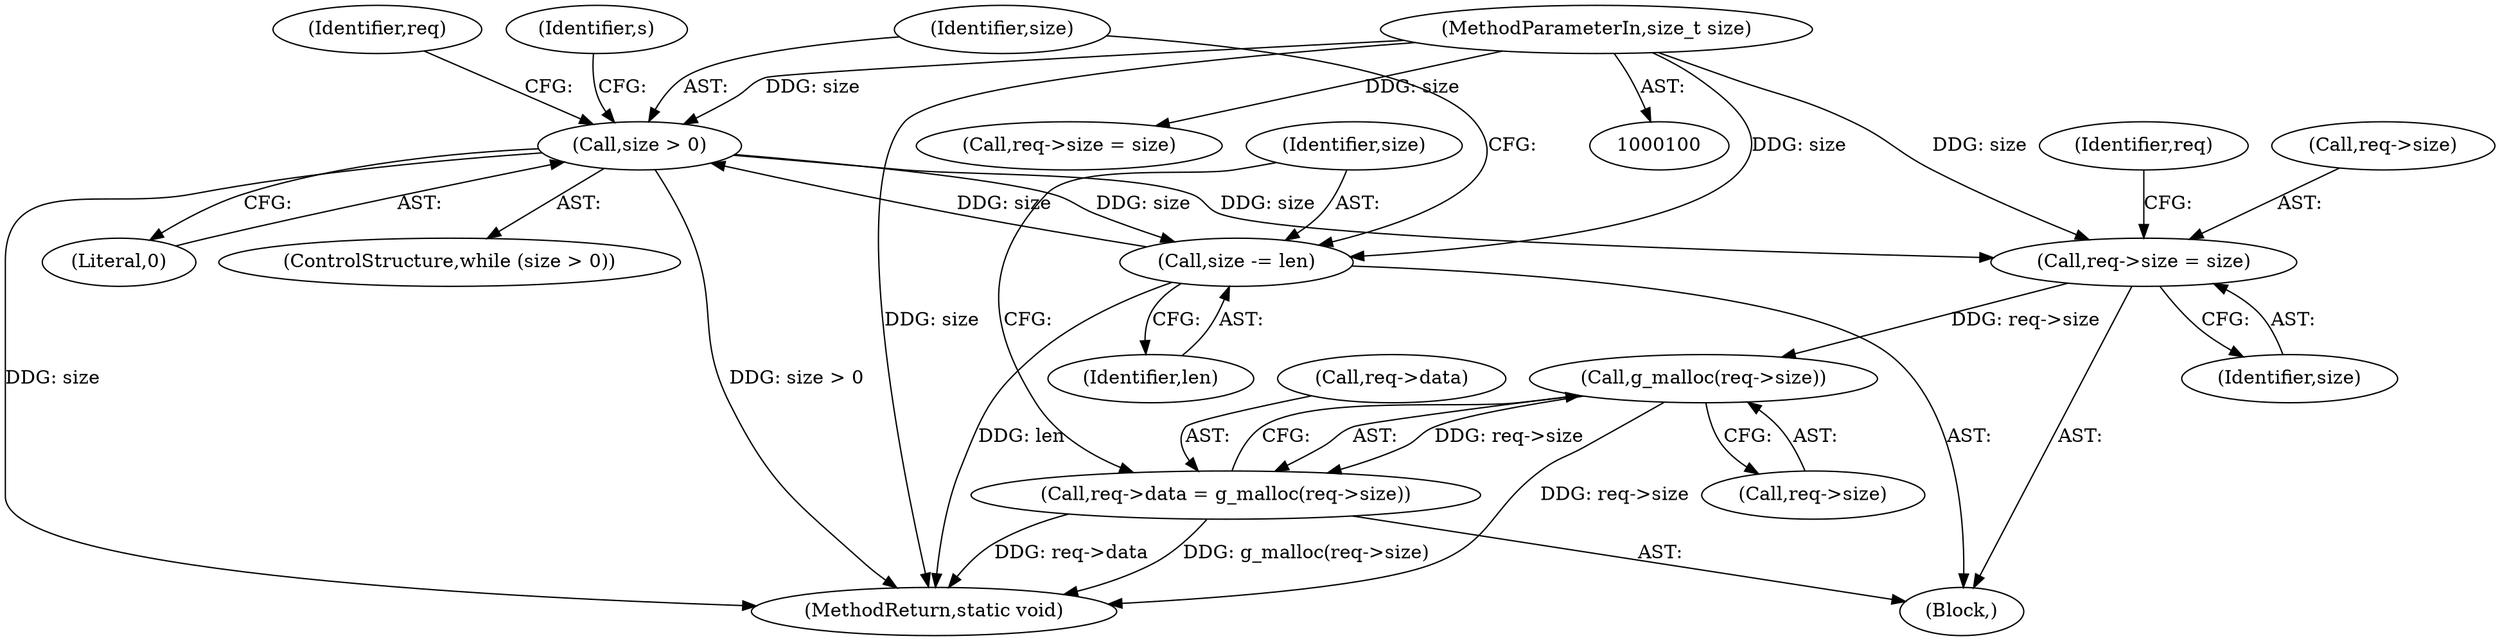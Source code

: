 digraph "0_qemu_60253ed1e6ec6d8e5ef2efe7bf755f475dce9956@pointer" {
"1000163" [label="(Call,req->size = size)"];
"1000147" [label="(Call,size > 0)"];
"1000186" [label="(Call,size -= len)"];
"1000102" [label="(MethodParameterIn,size_t size)"];
"1000182" [label="(Call,g_malloc(req->size))"];
"1000178" [label="(Call,req->data = g_malloc(req->size))"];
"1000153" [label="(Identifier,req)"];
"1000187" [label="(Identifier,size)"];
"1000179" [label="(Call,req->data)"];
"1000148" [label="(Identifier,size)"];
"1000147" [label="(Call,size > 0)"];
"1000183" [label="(Call,req->size)"];
"1000178" [label="(Call,req->data = g_malloc(req->size))"];
"1000146" [label="(ControlStructure,while (size > 0))"];
"1000164" [label="(Call,req->size)"];
"1000202" [label="(MethodReturn,static void)"];
"1000150" [label="(Block,)"];
"1000102" [label="(MethodParameterIn,size_t size)"];
"1000188" [label="(Identifier,len)"];
"1000149" [label="(Literal,0)"];
"1000163" [label="(Call,req->size = size)"];
"1000182" [label="(Call,g_malloc(req->size))"];
"1000123" [label="(Call,req->size = size)"];
"1000170" [label="(Identifier,req)"];
"1000186" [label="(Call,size -= len)"];
"1000167" [label="(Identifier,size)"];
"1000192" [label="(Identifier,s)"];
"1000163" -> "1000150"  [label="AST: "];
"1000163" -> "1000167"  [label="CFG: "];
"1000164" -> "1000163"  [label="AST: "];
"1000167" -> "1000163"  [label="AST: "];
"1000170" -> "1000163"  [label="CFG: "];
"1000147" -> "1000163"  [label="DDG: size"];
"1000102" -> "1000163"  [label="DDG: size"];
"1000163" -> "1000182"  [label="DDG: req->size"];
"1000147" -> "1000146"  [label="AST: "];
"1000147" -> "1000149"  [label="CFG: "];
"1000148" -> "1000147"  [label="AST: "];
"1000149" -> "1000147"  [label="AST: "];
"1000153" -> "1000147"  [label="CFG: "];
"1000192" -> "1000147"  [label="CFG: "];
"1000147" -> "1000202"  [label="DDG: size"];
"1000147" -> "1000202"  [label="DDG: size > 0"];
"1000186" -> "1000147"  [label="DDG: size"];
"1000102" -> "1000147"  [label="DDG: size"];
"1000147" -> "1000186"  [label="DDG: size"];
"1000186" -> "1000150"  [label="AST: "];
"1000186" -> "1000188"  [label="CFG: "];
"1000187" -> "1000186"  [label="AST: "];
"1000188" -> "1000186"  [label="AST: "];
"1000148" -> "1000186"  [label="CFG: "];
"1000186" -> "1000202"  [label="DDG: len"];
"1000102" -> "1000186"  [label="DDG: size"];
"1000102" -> "1000100"  [label="AST: "];
"1000102" -> "1000202"  [label="DDG: size"];
"1000102" -> "1000123"  [label="DDG: size"];
"1000182" -> "1000178"  [label="AST: "];
"1000182" -> "1000183"  [label="CFG: "];
"1000183" -> "1000182"  [label="AST: "];
"1000178" -> "1000182"  [label="CFG: "];
"1000182" -> "1000202"  [label="DDG: req->size"];
"1000182" -> "1000178"  [label="DDG: req->size"];
"1000178" -> "1000150"  [label="AST: "];
"1000179" -> "1000178"  [label="AST: "];
"1000187" -> "1000178"  [label="CFG: "];
"1000178" -> "1000202"  [label="DDG: g_malloc(req->size)"];
"1000178" -> "1000202"  [label="DDG: req->data"];
}
